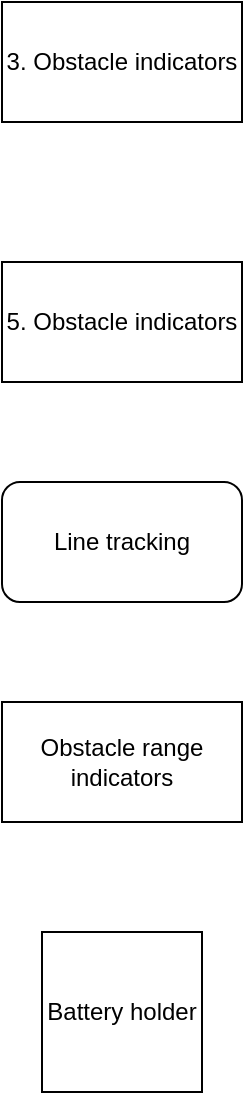 <mxfile version="17.2.5" type="github"><diagram id="atjPza35tR8Q2ZRvLUmr" name="Page-1"><mxGraphModel dx="706" dy="716" grid="1" gridSize="10" guides="1" tooltips="1" connect="1" arrows="1" fold="1" page="1" pageScale="1" pageWidth="827" pageHeight="1169" math="0" shadow="0"><root><mxCell id="0"/><mxCell id="1" parent="0"/><mxCell id="MjxkJtxRuWlHRBYAJvwB-1" value="3. Obstacle indicators" style="rounded=0;whiteSpace=wrap;html=1;" vertex="1" parent="1"><mxGeometry x="250" y="120" width="120" height="60" as="geometry"/></mxCell><mxCell id="MjxkJtxRuWlHRBYAJvwB-2" value="5. Obstacle indicators" style="rounded=0;whiteSpace=wrap;html=1;" vertex="1" parent="1"><mxGeometry x="250" y="250" width="120" height="60" as="geometry"/></mxCell><mxCell id="MjxkJtxRuWlHRBYAJvwB-3" value="Line tracking" style="rounded=1;whiteSpace=wrap;html=1;" vertex="1" parent="1"><mxGeometry x="250" y="360" width="120" height="60" as="geometry"/></mxCell><mxCell id="MjxkJtxRuWlHRBYAJvwB-4" value="Obstacle range indicators" style="rounded=0;whiteSpace=wrap;html=1;" vertex="1" parent="1"><mxGeometry x="250" y="470" width="120" height="60" as="geometry"/></mxCell><mxCell id="MjxkJtxRuWlHRBYAJvwB-5" value="Battery holder" style="whiteSpace=wrap;html=1;aspect=fixed;" vertex="1" parent="1"><mxGeometry x="270" y="585" width="80" height="80" as="geometry"/></mxCell></root></mxGraphModel></diagram></mxfile>